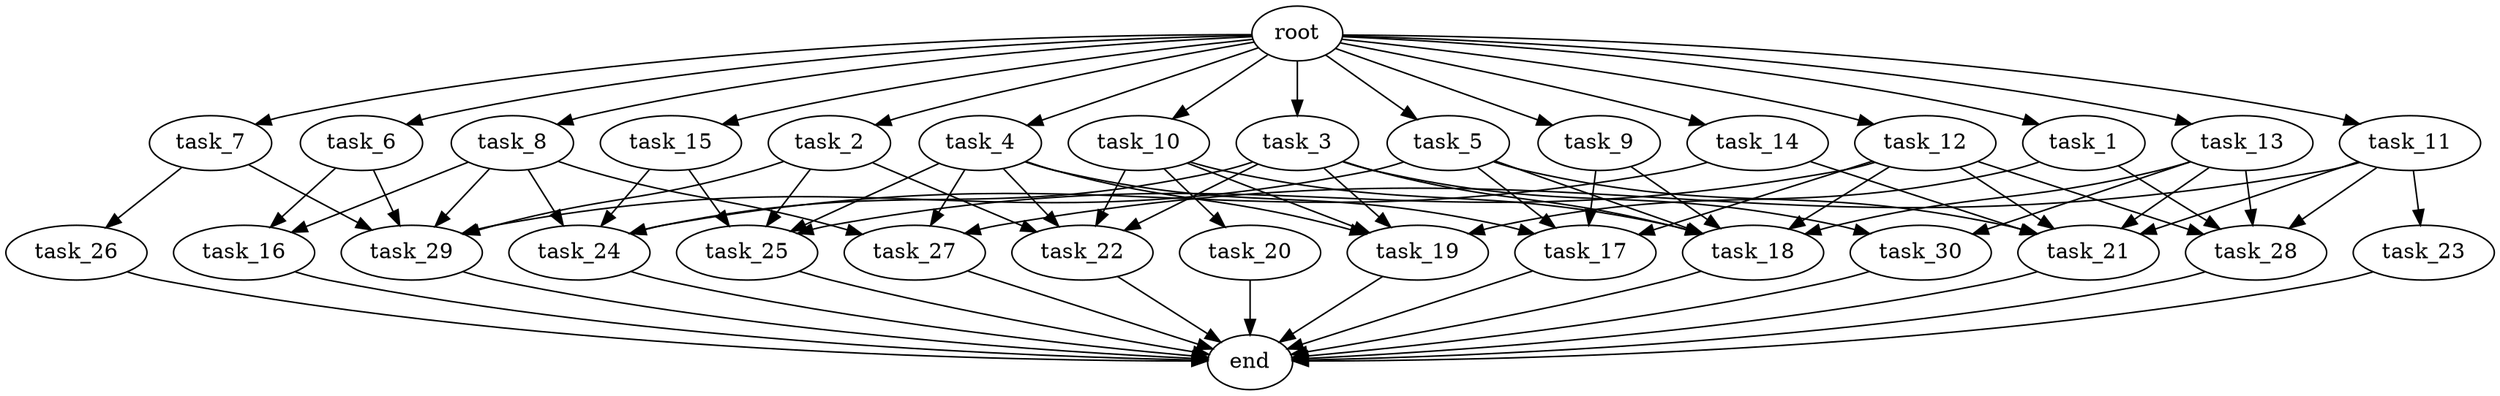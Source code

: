 digraph G {
  root [size="0.000000e+00"];
  task_1 [size="4.168134e+09"];
  task_2 [size="5.018017e+09"];
  task_3 [size="9.526020e+09"];
  task_4 [size="7.946503e+09"];
  task_5 [size="6.400557e+09"];
  task_6 [size="3.062735e+09"];
  task_7 [size="6.002849e+09"];
  task_8 [size="5.129057e+08"];
  task_9 [size="9.888695e+09"];
  task_10 [size="2.134932e+09"];
  task_11 [size="6.613225e+09"];
  task_12 [size="2.876284e+09"];
  task_13 [size="1.159601e+09"];
  task_14 [size="2.349099e+09"];
  task_15 [size="9.892782e+09"];
  task_16 [size="5.607986e+09"];
  task_17 [size="3.286545e+09"];
  task_18 [size="5.451087e+09"];
  task_19 [size="2.003371e+09"];
  task_20 [size="6.851155e+09"];
  task_21 [size="7.976892e+08"];
  task_22 [size="6.468783e+09"];
  task_23 [size="9.465839e+09"];
  task_24 [size="2.078883e+08"];
  task_25 [size="1.299645e+09"];
  task_26 [size="7.494353e+09"];
  task_27 [size="2.582674e+09"];
  task_28 [size="6.574914e+09"];
  task_29 [size="6.718437e+09"];
  task_30 [size="4.156341e+09"];
  end [size="0.000000e+00"];

  root -> task_1 [size="1.000000e-12"];
  root -> task_2 [size="1.000000e-12"];
  root -> task_3 [size="1.000000e-12"];
  root -> task_4 [size="1.000000e-12"];
  root -> task_5 [size="1.000000e-12"];
  root -> task_6 [size="1.000000e-12"];
  root -> task_7 [size="1.000000e-12"];
  root -> task_8 [size="1.000000e-12"];
  root -> task_9 [size="1.000000e-12"];
  root -> task_10 [size="1.000000e-12"];
  root -> task_11 [size="1.000000e-12"];
  root -> task_12 [size="1.000000e-12"];
  root -> task_13 [size="1.000000e-12"];
  root -> task_14 [size="1.000000e-12"];
  root -> task_15 [size="1.000000e-12"];
  task_1 -> task_19 [size="5.008426e+07"];
  task_1 -> task_28 [size="1.643729e+08"];
  task_2 -> task_22 [size="1.617196e+08"];
  task_2 -> task_25 [size="3.249112e+07"];
  task_2 -> task_29 [size="1.343687e+08"];
  task_3 -> task_18 [size="9.085146e+07"];
  task_3 -> task_19 [size="5.008426e+07"];
  task_3 -> task_22 [size="1.617196e+08"];
  task_3 -> task_24 [size="5.197207e+06"];
  task_3 -> task_30 [size="2.078170e+08"];
  task_4 -> task_17 [size="8.216363e+07"];
  task_4 -> task_19 [size="5.008426e+07"];
  task_4 -> task_22 [size="1.617196e+08"];
  task_4 -> task_25 [size="3.249112e+07"];
  task_4 -> task_27 [size="8.608913e+07"];
  task_5 -> task_17 [size="8.216363e+07"];
  task_5 -> task_18 [size="9.085146e+07"];
  task_5 -> task_21 [size="1.595378e+07"];
  task_5 -> task_29 [size="1.343687e+08"];
  task_6 -> task_16 [size="2.803993e+08"];
  task_6 -> task_29 [size="1.343687e+08"];
  task_7 -> task_26 [size="7.494353e+08"];
  task_7 -> task_29 [size="1.343687e+08"];
  task_8 -> task_16 [size="2.803993e+08"];
  task_8 -> task_24 [size="5.197207e+06"];
  task_8 -> task_27 [size="8.608913e+07"];
  task_8 -> task_29 [size="1.343687e+08"];
  task_9 -> task_17 [size="8.216363e+07"];
  task_9 -> task_18 [size="9.085146e+07"];
  task_10 -> task_18 [size="9.085146e+07"];
  task_10 -> task_19 [size="5.008426e+07"];
  task_10 -> task_20 [size="6.851155e+08"];
  task_10 -> task_22 [size="1.617196e+08"];
  task_11 -> task_21 [size="1.595378e+07"];
  task_11 -> task_23 [size="9.465839e+08"];
  task_11 -> task_27 [size="8.608913e+07"];
  task_11 -> task_28 [size="1.643729e+08"];
  task_12 -> task_17 [size="8.216363e+07"];
  task_12 -> task_18 [size="9.085146e+07"];
  task_12 -> task_21 [size="1.595378e+07"];
  task_12 -> task_25 [size="3.249112e+07"];
  task_12 -> task_28 [size="1.643729e+08"];
  task_13 -> task_18 [size="9.085146e+07"];
  task_13 -> task_21 [size="1.595378e+07"];
  task_13 -> task_28 [size="1.643729e+08"];
  task_13 -> task_30 [size="2.078170e+08"];
  task_14 -> task_21 [size="1.595378e+07"];
  task_14 -> task_24 [size="5.197207e+06"];
  task_15 -> task_24 [size="5.197207e+06"];
  task_15 -> task_25 [size="3.249112e+07"];
  task_16 -> end [size="1.000000e-12"];
  task_17 -> end [size="1.000000e-12"];
  task_18 -> end [size="1.000000e-12"];
  task_19 -> end [size="1.000000e-12"];
  task_20 -> end [size="1.000000e-12"];
  task_21 -> end [size="1.000000e-12"];
  task_22 -> end [size="1.000000e-12"];
  task_23 -> end [size="1.000000e-12"];
  task_24 -> end [size="1.000000e-12"];
  task_25 -> end [size="1.000000e-12"];
  task_26 -> end [size="1.000000e-12"];
  task_27 -> end [size="1.000000e-12"];
  task_28 -> end [size="1.000000e-12"];
  task_29 -> end [size="1.000000e-12"];
  task_30 -> end [size="1.000000e-12"];
}
